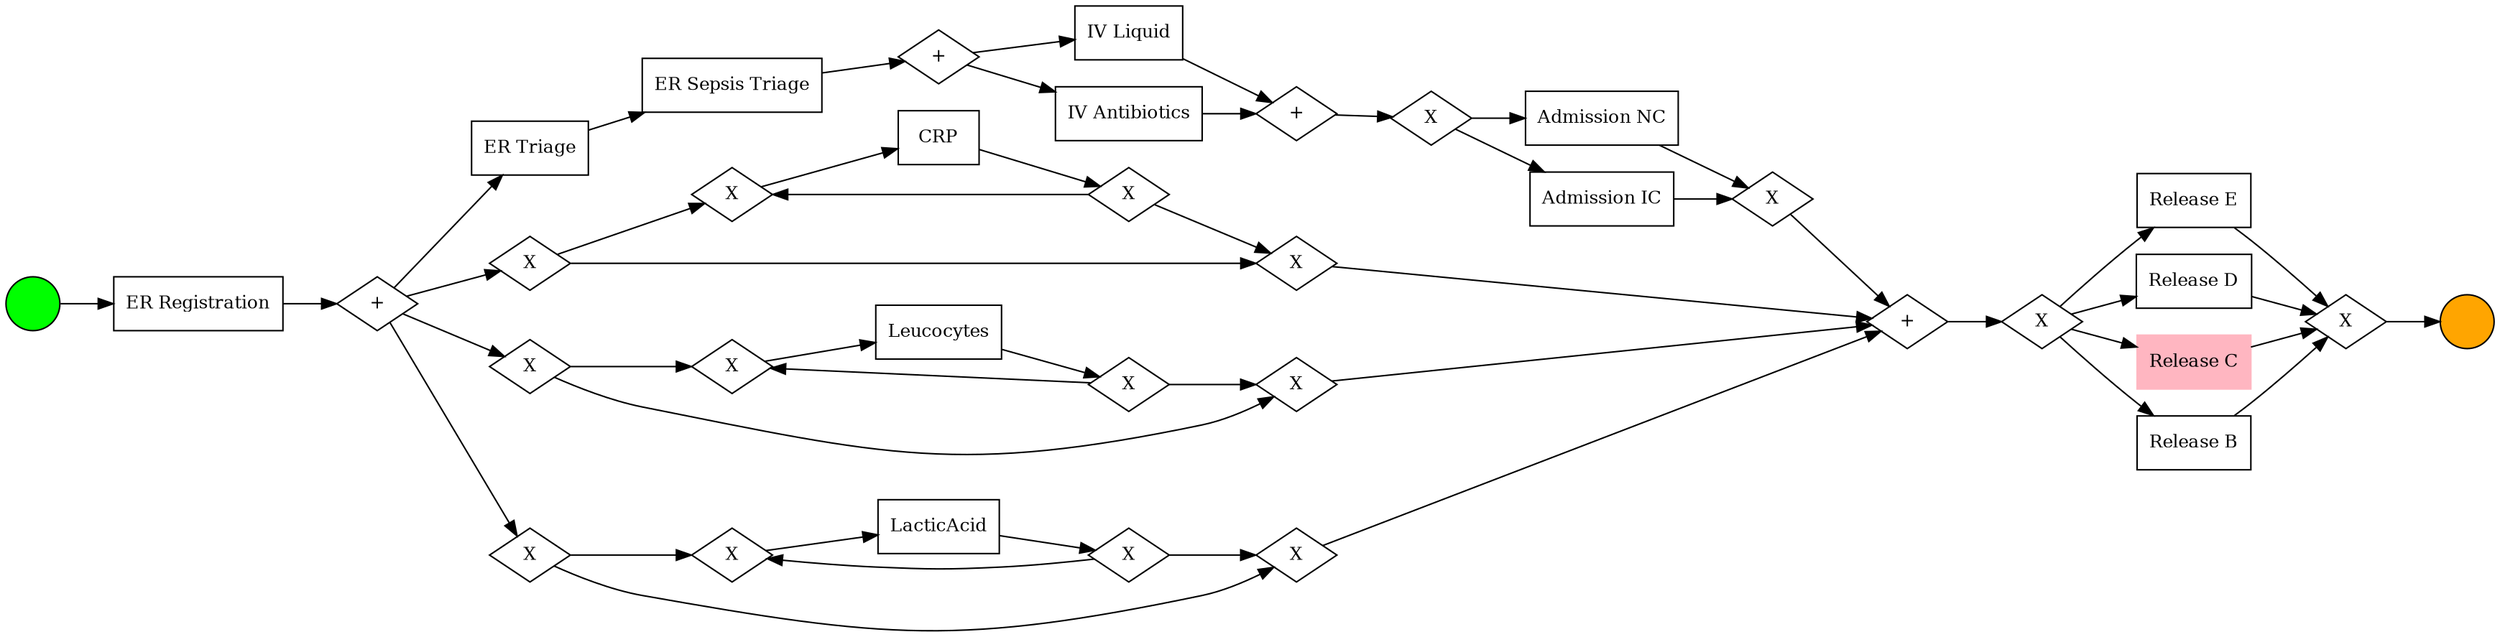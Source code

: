 digraph {

	graph [bgcolor=white rankdir=LR]

	6062909776 [label="" fillcolor=green fontsize=12 shape=circle style=filled]

	6063631440 [label="ER Registration" fontsize=12 shape=box]

	6062947920 [label="+" fontsize=12 shape=diamond]

	6062934992 [label="ER Triage" fontsize=12 shape=box]

	6063515984 [label="X" fontsize=12 shape=diamond]

	6063519632 [label="X" fontsize=12 shape=diamond]

	6063539792 [label="X" fontsize=12 shape=diamond]

	6062941712 [label="ER Sepsis Triage" fontsize=12 shape=box]

	6063516304 [label="X" fontsize=12 shape=diamond]

	6063520464 [label="X" fontsize=12 shape=diamond]

	6063538576 [label="X" fontsize=12 shape=diamond]

	6063518416 [label="X" fontsize=12 shape=diamond]

	6063540624 [label="X" fontsize=12 shape=diamond]

	6063542288 [label="X" fontsize=12 shape=diamond]

	6062941584 [label="Leucocytes" fontsize=12 shape=box]

	6062944656 [label="LacticAcid" fontsize=12 shape=box]

	6062943824 [label="CRP" fontsize=12 shape=box]

	6063506512 [label="+" fontsize=12 shape=diamond]

	6062946064 [label="+" fontsize=12 shape=diamond]

	6062945232 [label="IV Liquid" fontsize=12 shape=box]

	6062943120 [label="IV Antibiotics" fontsize=12 shape=box]

	6063510544 [label="X" fontsize=12 shape=diamond]

	6063521360 [label="X" fontsize=12 shape=diamond]

	6063541520 [label="X" fontsize=12 shape=diamond]

	6063517520 [label="X" fontsize=12 shape=diamond]

	6063510032 [label="Release E" fontsize=12 shape=box]

	6063510416 [label="Release D" fontsize=12 shape=box]

	6063509328 [label="Release C" fontsize=12 shape=box color=lightpink style=filled]

	6063506000 [label="Release B" fontsize=12 shape=box]

	6063468304 [label="+" fontsize=12 shape=diamond]

	6063513936 [label="X" fontsize=12 shape=diamond]

	6063507536 [label="X" fontsize=12 shape=diamond]

	6063509136 [label="Admission NC" fontsize=12 shape=box]

	6063513232 [label="Admission IC" fontsize=12 shape=box]

	6063507664 [label="X" fontsize=12 shape=diamond]

	6063515472 [label="" fillcolor=orange fontsize=12 shape=circle style=filled]

	6062909776 -> 6063631440

	6063631440 -> 6062947920

	6062947920 -> 6062934992

	6062947920 -> 6063515984

	6062947920 -> 6063519632

	6062947920 -> 6063539792

	6062934992 -> 6062941712

	6063515984 -> 6063516304

	6063515984 -> 6063518416

	6063519632 -> 6063520464

	6063519632 -> 6063538576

	6063539792 -> 6063540624

	6063539792 -> 6063542288

	6063516304 -> 6062943824

	6063520464 -> 6062941584

	6063538576 -> 6063506512

	6063518416 -> 6063506512

	6062941712 -> 6062946064

	6063540624 -> 6062944656

	6063542288 -> 6063506512

	6062944656 -> 6063541520

	6062941584 -> 6063521360

	6062943824 -> 6063517520

	6062946064 -> 6062945232

	6062946064 -> 6062943120

	6063506512 -> 6063510544

	6063517520 -> 6063518416

	6063521360 -> 6063520464

	6063521360 -> 6063538576

	6063541520 -> 6063542288

	6063541520 -> 6063540624

	6063517520 -> 6063516304

	6062943120 -> 6063468304

	6062945232 -> 6063468304

	6063510544 -> 6063506000

	6063510544 -> 6063509328

	6063510544 -> 6063510416

	6063510544 -> 6063510032

	6063510416 -> 6063507536

	6063510032 -> 6063507536

	6063468304 -> 6063513936

	6063506000 -> 6063507536

	6063509328 -> 6063507536

	6063513936 -> 6063509136

	6063513936 -> 6063513232

	6063507536 -> 6063515472

	6063513232 -> 6063507664

	6063509136 -> 6063507664

	6063507664 -> 6063506512

	overlap=false
}
